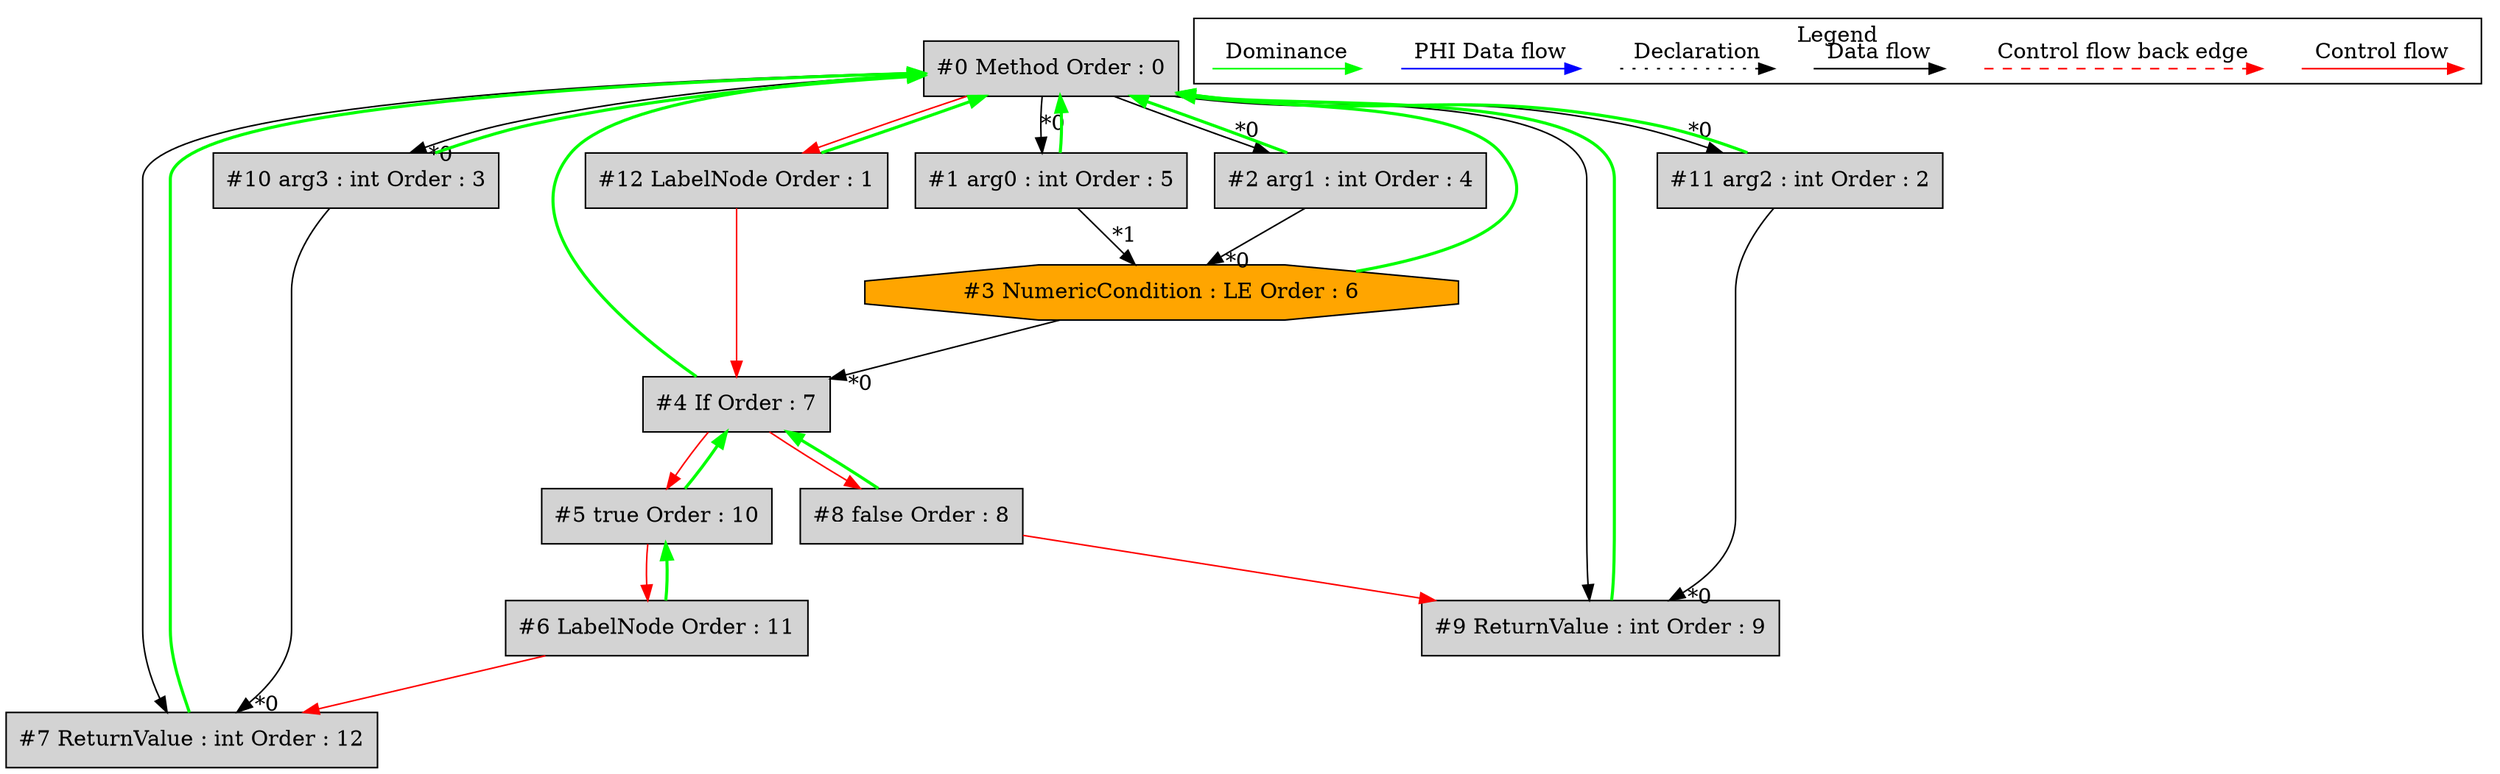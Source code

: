digraph debugoutput {
 ordering="in";
 node0[label="#0 Method Order : 0",shape=box, fillcolor=lightgrey, style=filled];
 node1[label="#1 arg0 : int Order : 5",shape=box, fillcolor=lightgrey, style=filled];
 node1 -> node0[dir="forward" color="green" penwidth="2"];
 node0 -> node1[headlabel="*0", labeldistance=2];
 node2[label="#2 arg1 : int Order : 4",shape=box, fillcolor=lightgrey, style=filled];
 node2 -> node0[dir="forward" color="green" penwidth="2"];
 node0 -> node2[headlabel="*0", labeldistance=2];
 node3[label="#3 NumericCondition : LE Order : 6",shape=octagon, fillcolor=orange, style=filled];
 node3 -> node0[dir="forward" color="green" penwidth="2"];
 node2 -> node3[headlabel="*0", labeldistance=2];
 node1 -> node3[headlabel="*1", labeldistance=2];
 node4[label="#4 If Order : 7",shape=box, fillcolor=lightgrey, style=filled];
 node4 -> node0[dir="forward" color="green" penwidth="2"];
 node3 -> node4[headlabel="*0", labeldistance=2];
 node12 -> node4[labeldistance=2, color=red, fontcolor=red];
 node5[label="#5 true Order : 10",shape=box, fillcolor=lightgrey, style=filled];
 node5 -> node4[dir="forward" color="green" penwidth="2"];
 node4 -> node5[labeldistance=2, color=red, fontcolor=red];
 node6[label="#6 LabelNode Order : 11",shape=box, fillcolor=lightgrey, style=filled];
 node6 -> node5[dir="forward" color="green" penwidth="2"];
 node5 -> node6[labeldistance=2, color=red, fontcolor=red];
 node7[label="#7 ReturnValue : int Order : 12",shape=box, fillcolor=lightgrey, style=filled];
 node7 -> node0[dir="forward" color="green" penwidth="2"];
 node10 -> node7[headlabel="*0", labeldistance=2];
 node6 -> node7[labeldistance=2, color=red, fontcolor=red];
 node0 -> node7;
 node8[label="#8 false Order : 8",shape=box, fillcolor=lightgrey, style=filled];
 node8 -> node4[dir="forward" color="green" penwidth="2"];
 node4 -> node8[labeldistance=2, color=red, fontcolor=red];
 node9[label="#9 ReturnValue : int Order : 9",shape=box, fillcolor=lightgrey, style=filled];
 node9 -> node0[dir="forward" color="green" penwidth="2"];
 node11 -> node9[headlabel="*0", labeldistance=2];
 node8 -> node9[labeldistance=2, color=red, fontcolor=red];
 node0 -> node9;
 node10[label="#10 arg3 : int Order : 3",shape=box, fillcolor=lightgrey, style=filled];
 node10 -> node0[dir="forward" color="green" penwidth="2"];
 node0 -> node10[headlabel="*0", labeldistance=2];
 node11[label="#11 arg2 : int Order : 2",shape=box, fillcolor=lightgrey, style=filled];
 node11 -> node0[dir="forward" color="green" penwidth="2"];
 node0 -> node11[headlabel="*0", labeldistance=2];
 node12[label="#12 LabelNode Order : 1",shape=box, fillcolor=lightgrey, style=filled];
 node12 -> node0[dir="forward" color="green" penwidth="2"];
 node0 -> node12[labeldistance=2, color=red, fontcolor=red];
 subgraph cluster_000 {
  label = "Legend";
  node [shape=point]
  {
   rank=same;
   c0 [style = invis];
   c1 [style = invis];
   c2 [style = invis];
   c3 [style = invis];
   d0 [style = invis];
   d1 [style = invis];
   d2 [style = invis];
   d3 [style = invis];
   d4 [style = invis];
   d5 [style = invis];
   d6 [style = invis];
   d7 [style = invis];
  }
  c0 -> c1 [label="Control flow", style=solid, color=red]
  c2 -> c3 [label="Control flow back edge", style=dashed, color=red]
  d0 -> d1 [label="Data flow"]
  d2 -> d3 [label="Declaration", style=dotted]
  d4 -> d5 [label="PHI Data flow", color=blue]
  d6 -> d7 [label="Dominance", color=green]
 }

}
